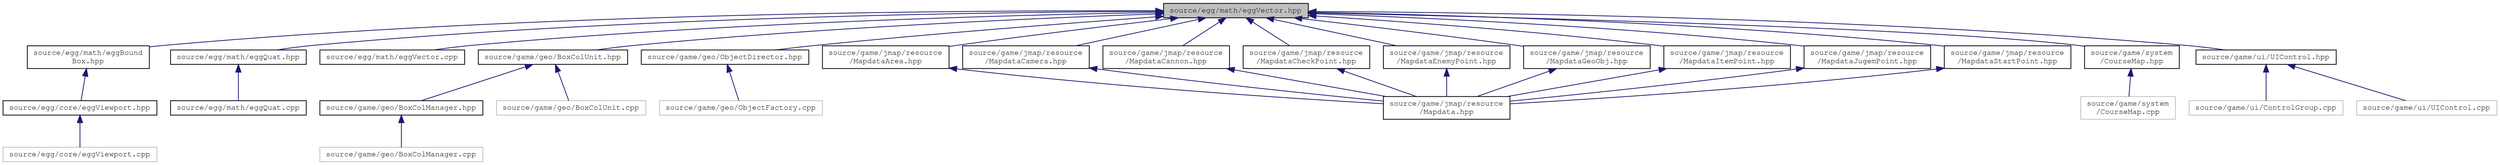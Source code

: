 digraph "source/egg/math/eggVector.hpp"
{
 // LATEX_PDF_SIZE
  edge [fontname="FreeMono",fontsize="10",labelfontname="FreeMono",labelfontsize="10"];
  node [fontname="FreeMono",fontsize="10",shape=record];
  Node1 [label="source/egg/math/eggVector.hpp",height=0.2,width=0.4,color="black", fillcolor="grey75", style="filled", fontcolor="black",tooltip="TODO."];
  Node1 -> Node2 [dir="back",color="midnightblue",fontsize="10",style="solid",fontname="FreeMono"];
  Node2 [label="source/egg/math/eggBound\lBox.hpp",height=0.2,width=0.4,color="black", fillcolor="white", style="filled",URL="$egg_bound_box_8hpp_source.html",tooltip=" "];
  Node2 -> Node3 [dir="back",color="midnightblue",fontsize="10",style="solid",fontname="FreeMono"];
  Node3 [label="source/egg/core/eggViewport.hpp",height=0.2,width=0.4,color="black", fillcolor="white", style="filled",URL="$egg_viewport_8hpp.html",tooltip="TODO."];
  Node3 -> Node4 [dir="back",color="midnightblue",fontsize="10",style="solid",fontname="FreeMono"];
  Node4 [label="source/egg/core/eggViewport.cpp",height=0.2,width=0.4,color="grey75", fillcolor="white", style="filled",tooltip=" "];
  Node1 -> Node5 [dir="back",color="midnightblue",fontsize="10",style="solid",fontname="FreeMono"];
  Node5 [label="source/egg/math/eggQuat.hpp",height=0.2,width=0.4,color="black", fillcolor="white", style="filled",URL="$egg_quat_8hpp.html",tooltip="TODO."];
  Node5 -> Node6 [dir="back",color="midnightblue",fontsize="10",style="solid",fontname="FreeMono"];
  Node6 [label="source/egg/math/eggQuat.cpp",height=0.2,width=0.4,color="black", fillcolor="white", style="filled",URL="$egg_quat_8cpp.html",tooltip="TODO."];
  Node1 -> Node7 [dir="back",color="midnightblue",fontsize="10",style="solid",fontname="FreeMono"];
  Node7 [label="source/egg/math/eggVector.cpp",height=0.2,width=0.4,color="black", fillcolor="white", style="filled",URL="$egg_vector_8cpp.html",tooltip="TODO."];
  Node1 -> Node8 [dir="back",color="midnightblue",fontsize="10",style="solid",fontname="FreeMono"];
  Node8 [label="source/game/geo/BoxColUnit.hpp",height=0.2,width=0.4,color="black", fillcolor="white", style="filled",URL="$_box_col_unit_8hpp_source.html",tooltip=" "];
  Node8 -> Node9 [dir="back",color="midnightblue",fontsize="10",style="solid",fontname="FreeMono"];
  Node9 [label="source/game/geo/BoxColManager.hpp",height=0.2,width=0.4,color="black", fillcolor="white", style="filled",URL="$_box_col_manager_8hpp_source.html",tooltip=" "];
  Node9 -> Node10 [dir="back",color="midnightblue",fontsize="10",style="solid",fontname="FreeMono"];
  Node10 [label="source/game/geo/BoxColManager.cpp",height=0.2,width=0.4,color="grey75", fillcolor="white", style="filled",tooltip=" "];
  Node8 -> Node11 [dir="back",color="midnightblue",fontsize="10",style="solid",fontname="FreeMono"];
  Node11 [label="source/game/geo/BoxColUnit.cpp",height=0.2,width=0.4,color="grey75", fillcolor="white", style="filled",tooltip=" "];
  Node1 -> Node12 [dir="back",color="midnightblue",fontsize="10",style="solid",fontname="FreeMono"];
  Node12 [label="source/game/geo/ObjectDirector.hpp",height=0.2,width=0.4,color="black", fillcolor="white", style="filled",URL="$_object_director_8hpp.html",tooltip="Manages the objects and related tables!"];
  Node12 -> Node13 [dir="back",color="midnightblue",fontsize="10",style="solid",fontname="FreeMono"];
  Node13 [label="source/game/geo/ObjectFactory.cpp",height=0.2,width=0.4,color="grey75", fillcolor="white", style="filled",tooltip=" "];
  Node1 -> Node14 [dir="back",color="midnightblue",fontsize="10",style="solid",fontname="FreeMono"];
  Node14 [label="source/game/jmap/resource\l/MapdataArea.hpp",height=0.2,width=0.4,color="black", fillcolor="white", style="filled",URL="$_mapdata_area_8hpp_source.html",tooltip=" "];
  Node14 -> Node15 [dir="back",color="midnightblue",fontsize="10",style="solid",fontname="FreeMono"];
  Node15 [label="source/game/jmap/resource\l/Mapdata.hpp",height=0.2,width=0.4,color="black", fillcolor="white", style="filled",URL="$_mapdata_8hpp_source.html",tooltip=" "];
  Node1 -> Node16 [dir="back",color="midnightblue",fontsize="10",style="solid",fontname="FreeMono"];
  Node16 [label="source/game/jmap/resource\l/MapdataCamera.hpp",height=0.2,width=0.4,color="black", fillcolor="white", style="filled",URL="$_mapdata_camera_8hpp_source.html",tooltip=" "];
  Node16 -> Node15 [dir="back",color="midnightblue",fontsize="10",style="solid",fontname="FreeMono"];
  Node1 -> Node17 [dir="back",color="midnightblue",fontsize="10",style="solid",fontname="FreeMono"];
  Node17 [label="source/game/jmap/resource\l/MapdataCannon.hpp",height=0.2,width=0.4,color="black", fillcolor="white", style="filled",URL="$_mapdata_cannon_8hpp_source.html",tooltip=" "];
  Node17 -> Node15 [dir="back",color="midnightblue",fontsize="10",style="solid",fontname="FreeMono"];
  Node1 -> Node18 [dir="back",color="midnightblue",fontsize="10",style="solid",fontname="FreeMono"];
  Node18 [label="source/game/jmap/resource\l/MapdataCheckPoint.hpp",height=0.2,width=0.4,color="black", fillcolor="white", style="filled",URL="$_mapdata_check_point_8hpp_source.html",tooltip=" "];
  Node18 -> Node15 [dir="back",color="midnightblue",fontsize="10",style="solid",fontname="FreeMono"];
  Node1 -> Node19 [dir="back",color="midnightblue",fontsize="10",style="solid",fontname="FreeMono"];
  Node19 [label="source/game/jmap/resource\l/MapdataEnemyPoint.hpp",height=0.2,width=0.4,color="black", fillcolor="white", style="filled",URL="$_mapdata_enemy_point_8hpp_source.html",tooltip=" "];
  Node19 -> Node15 [dir="back",color="midnightblue",fontsize="10",style="solid",fontname="FreeMono"];
  Node1 -> Node20 [dir="back",color="midnightblue",fontsize="10",style="solid",fontname="FreeMono"];
  Node20 [label="source/game/jmap/resource\l/MapdataGeoObj.hpp",height=0.2,width=0.4,color="black", fillcolor="white", style="filled",URL="$_mapdata_geo_obj_8hpp_source.html",tooltip=" "];
  Node20 -> Node15 [dir="back",color="midnightblue",fontsize="10",style="solid",fontname="FreeMono"];
  Node1 -> Node21 [dir="back",color="midnightblue",fontsize="10",style="solid",fontname="FreeMono"];
  Node21 [label="source/game/jmap/resource\l/MapdataItemPoint.hpp",height=0.2,width=0.4,color="black", fillcolor="white", style="filled",URL="$_mapdata_item_point_8hpp_source.html",tooltip=" "];
  Node21 -> Node15 [dir="back",color="midnightblue",fontsize="10",style="solid",fontname="FreeMono"];
  Node1 -> Node22 [dir="back",color="midnightblue",fontsize="10",style="solid",fontname="FreeMono"];
  Node22 [label="source/game/jmap/resource\l/MapdataJugemPoint.hpp",height=0.2,width=0.4,color="black", fillcolor="white", style="filled",URL="$_mapdata_jugem_point_8hpp_source.html",tooltip=" "];
  Node22 -> Node15 [dir="back",color="midnightblue",fontsize="10",style="solid",fontname="FreeMono"];
  Node1 -> Node23 [dir="back",color="midnightblue",fontsize="10",style="solid",fontname="FreeMono"];
  Node23 [label="source/game/jmap/resource\l/MapdataStartPoint.hpp",height=0.2,width=0.4,color="black", fillcolor="white", style="filled",URL="$_mapdata_start_point_8hpp_source.html",tooltip=" "];
  Node23 -> Node15 [dir="back",color="midnightblue",fontsize="10",style="solid",fontname="FreeMono"];
  Node1 -> Node24 [dir="back",color="midnightblue",fontsize="10",style="solid",fontname="FreeMono"];
  Node24 [label="source/game/system\l/CourseMap.hpp",height=0.2,width=0.4,color="black", fillcolor="white", style="filled",URL="$_course_map_8hpp_source.html",tooltip=" "];
  Node24 -> Node25 [dir="back",color="midnightblue",fontsize="10",style="solid",fontname="FreeMono"];
  Node25 [label="source/game/system\l/CourseMap.cpp",height=0.2,width=0.4,color="grey75", fillcolor="white", style="filled",tooltip=" "];
  Node1 -> Node26 [dir="back",color="midnightblue",fontsize="10",style="solid",fontname="FreeMono"];
  Node26 [label="source/game/ui/UIControl.hpp",height=0.2,width=0.4,color="black", fillcolor="white", style="filled",URL="$_u_i_control_8hpp_source.html",tooltip=" "];
  Node26 -> Node27 [dir="back",color="midnightblue",fontsize="10",style="solid",fontname="FreeMono"];
  Node27 [label="source/game/ui/ControlGroup.cpp",height=0.2,width=0.4,color="grey75", fillcolor="white", style="filled",tooltip=" "];
  Node26 -> Node28 [dir="back",color="midnightblue",fontsize="10",style="solid",fontname="FreeMono"];
  Node28 [label="source/game/ui/UIControl.cpp",height=0.2,width=0.4,color="grey75", fillcolor="white", style="filled",tooltip=" "];
}
